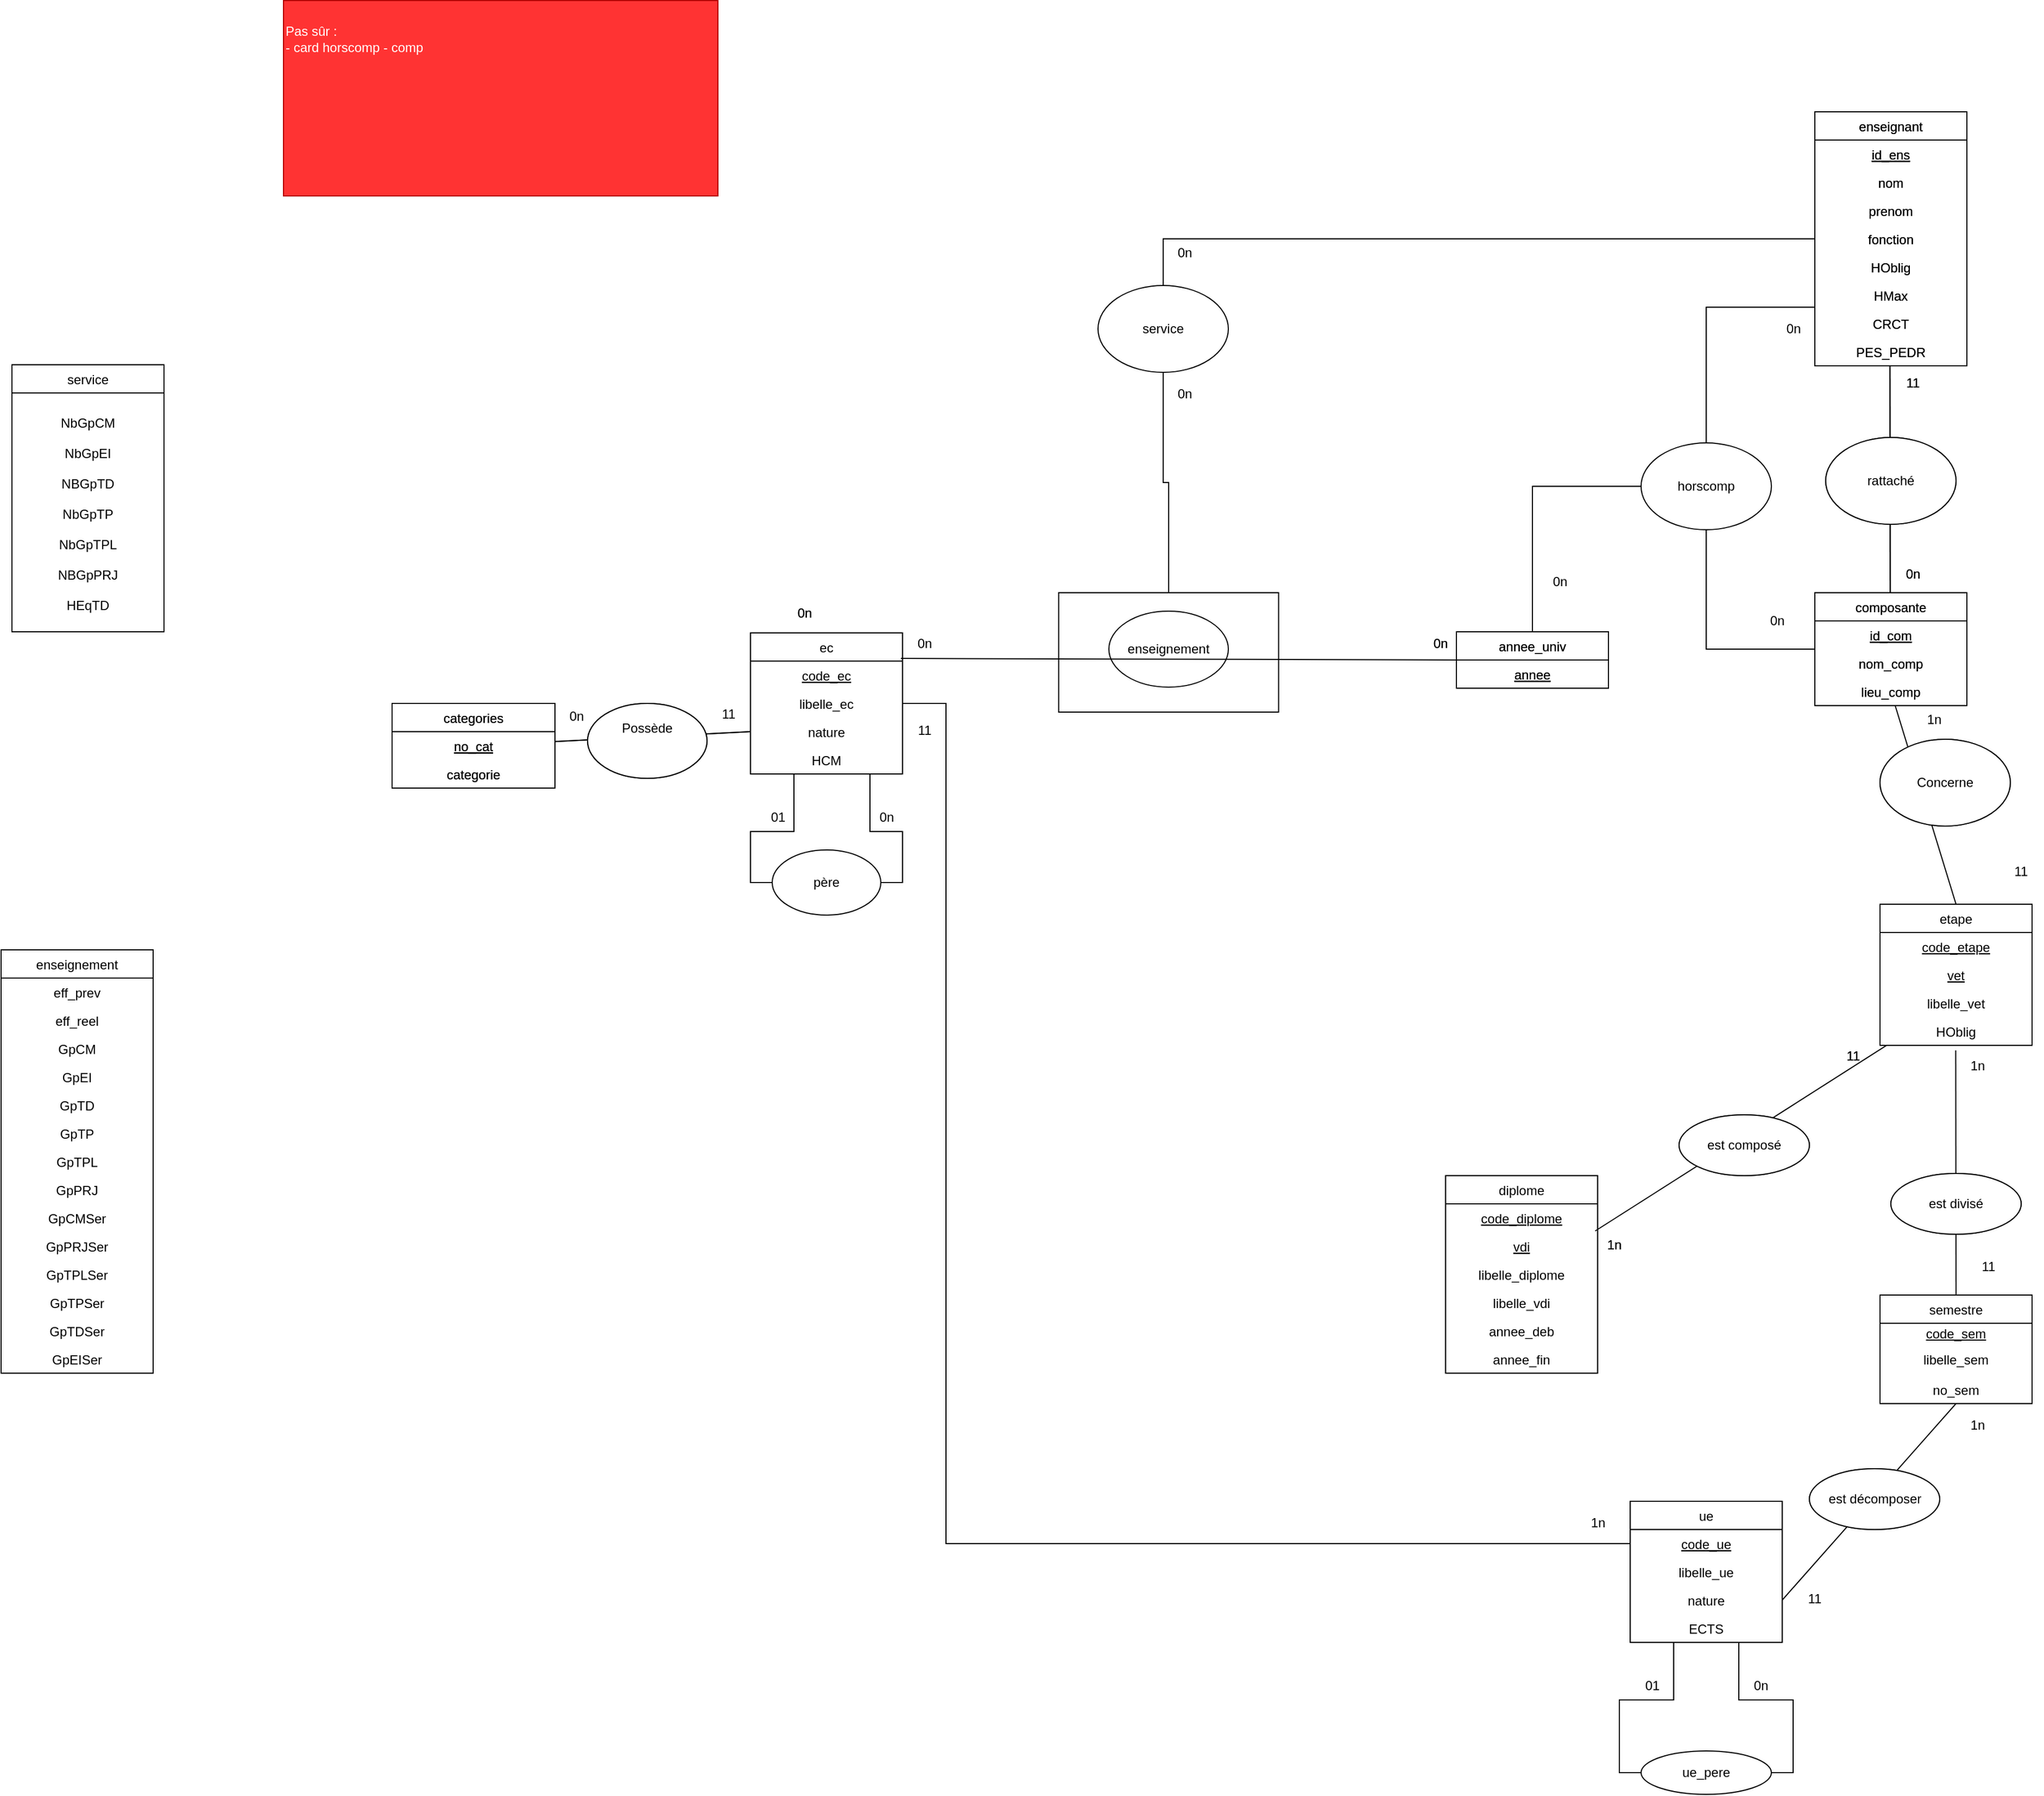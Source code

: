 <mxfile version="13.10.3" type="github">
  <diagram id="S9MI6s02T1DH01e9y4VJ" name="Page-1">
    <mxGraphModel dx="2306" dy="589" grid="1" gridSize="10" guides="1" tooltips="1" connect="1" arrows="1" fold="1" page="1" pageScale="1" pageWidth="827" pageHeight="1169" math="0" shadow="0">
      <root>
        <mxCell id="0" />
        <mxCell id="1" parent="0" />
        <mxCell id="sm2VLhsxw18HSgWIhHCW-1" value="categories" style="swimlane;fontStyle=0;childLayout=stackLayout;horizontal=1;startSize=26;fillColor=none;horizontalStack=0;resizeParent=1;resizeParentMax=0;resizeLast=0;collapsible=1;marginBottom=0;" parent="1" vertex="1">
          <mxGeometry x="-370" y="825" width="150" height="78" as="geometry">
            <mxRectangle x="420" y="80" width="90" height="26" as="alternateBounds" />
          </mxGeometry>
        </mxCell>
        <mxCell id="sm2VLhsxw18HSgWIhHCW-2" value="no_cat" style="text;strokeColor=none;fillColor=none;align=center;verticalAlign=top;spacingLeft=4;spacingRight=4;overflow=hidden;rotatable=0;points=[[0,0.5],[1,0.5]];portConstraint=eastwest;fontStyle=4" parent="sm2VLhsxw18HSgWIhHCW-1" vertex="1">
          <mxGeometry y="26" width="150" height="26" as="geometry" />
        </mxCell>
        <mxCell id="sm2VLhsxw18HSgWIhHCW-3" value="categorie" style="text;strokeColor=none;fillColor=none;align=center;verticalAlign=top;spacingLeft=4;spacingRight=4;overflow=hidden;rotatable=0;points=[[0,0.5],[1,0.5]];portConstraint=eastwest;" parent="sm2VLhsxw18HSgWIhHCW-1" vertex="1">
          <mxGeometry y="52" width="150" height="26" as="geometry" />
        </mxCell>
        <mxCell id="sm2VLhsxw18HSgWIhHCW-5" value="annee_univ" style="swimlane;fontStyle=0;childLayout=stackLayout;horizontal=1;startSize=26;fillColor=none;horizontalStack=0;resizeParent=1;resizeParentMax=0;resizeLast=0;collapsible=1;marginBottom=0;align=center;" parent="1" vertex="1">
          <mxGeometry x="610" y="759" width="140" height="52" as="geometry" />
        </mxCell>
        <mxCell id="sm2VLhsxw18HSgWIhHCW-6" value="annee" style="text;strokeColor=none;fillColor=none;align=center;verticalAlign=top;spacingLeft=4;spacingRight=4;overflow=hidden;rotatable=0;points=[[0,0.5],[1,0.5]];portConstraint=eastwest;fontStyle=4;strokeWidth=1;horizontal=1;" parent="sm2VLhsxw18HSgWIhHCW-5" vertex="1">
          <mxGeometry y="26" width="140" height="26" as="geometry" />
        </mxCell>
        <mxCell id="sm2VLhsxw18HSgWIhHCW-7" value="ec" style="swimlane;fontStyle=0;childLayout=stackLayout;horizontal=1;startSize=26;fillColor=none;horizontalStack=0;resizeParent=1;resizeParentMax=0;resizeLast=0;collapsible=1;marginBottom=0;strokeWidth=1;fontColor=#000000;align=center;" parent="1" vertex="1">
          <mxGeometry x="-40" y="760" width="140" height="130" as="geometry" />
        </mxCell>
        <mxCell id="sm2VLhsxw18HSgWIhHCW-8" value="code_ec" style="text;strokeColor=none;fillColor=none;align=center;verticalAlign=top;spacingLeft=4;spacingRight=4;overflow=hidden;rotatable=0;points=[[0,0.5],[1,0.5]];portConstraint=eastwest;fontStyle=4" parent="sm2VLhsxw18HSgWIhHCW-7" vertex="1">
          <mxGeometry y="26" width="140" height="26" as="geometry" />
        </mxCell>
        <mxCell id="sm2VLhsxw18HSgWIhHCW-9" value="libelle_ec" style="text;strokeColor=none;fillColor=none;align=center;verticalAlign=top;spacingLeft=4;spacingRight=4;overflow=hidden;rotatable=0;points=[[0,0.5],[1,0.5]];portConstraint=eastwest;fontStyle=0" parent="sm2VLhsxw18HSgWIhHCW-7" vertex="1">
          <mxGeometry y="52" width="140" height="26" as="geometry" />
        </mxCell>
        <mxCell id="sm2VLhsxw18HSgWIhHCW-10" value="nature" style="text;strokeColor=none;fillColor=none;align=center;verticalAlign=top;spacingLeft=4;spacingRight=4;overflow=hidden;rotatable=0;points=[[0,0.5],[1,0.5]];portConstraint=eastwest;" parent="sm2VLhsxw18HSgWIhHCW-7" vertex="1">
          <mxGeometry y="78" width="140" height="26" as="geometry" />
        </mxCell>
        <mxCell id="sm2VLhsxw18HSgWIhHCW-11" value="HCM" style="text;strokeColor=none;fillColor=none;align=center;verticalAlign=top;spacingLeft=4;spacingRight=4;overflow=hidden;rotatable=0;points=[[0,0.5],[1,0.5]];portConstraint=eastwest;" parent="sm2VLhsxw18HSgWIhHCW-7" vertex="1">
          <mxGeometry y="104" width="140" height="26" as="geometry" />
        </mxCell>
        <mxCell id="sm2VLhsxw18HSgWIhHCW-15" value="diplome" style="swimlane;fontStyle=0;childLayout=stackLayout;horizontal=1;startSize=26;fillColor=none;horizontalStack=0;resizeParent=1;resizeParentMax=0;resizeLast=0;collapsible=1;marginBottom=0;strokeWidth=1;fontColor=#000000;align=center;" parent="1" vertex="1">
          <mxGeometry x="600" y="1260" width="140" height="182" as="geometry">
            <mxRectangle x="430" y="670" width="70" height="26" as="alternateBounds" />
          </mxGeometry>
        </mxCell>
        <mxCell id="sm2VLhsxw18HSgWIhHCW-16" value="code_diplome" style="text;strokeColor=none;fillColor=none;align=center;verticalAlign=top;spacingLeft=4;spacingRight=4;overflow=hidden;rotatable=0;points=[[0,0.5],[1,0.5]];portConstraint=eastwest;fontStyle=4" parent="sm2VLhsxw18HSgWIhHCW-15" vertex="1">
          <mxGeometry y="26" width="140" height="26" as="geometry" />
        </mxCell>
        <mxCell id="sm2VLhsxw18HSgWIhHCW-17" value="vdi" style="text;strokeColor=none;fillColor=none;align=center;verticalAlign=top;spacingLeft=4;spacingRight=4;overflow=hidden;rotatable=0;points=[[0,0.5],[1,0.5]];portConstraint=eastwest;fontStyle=4" parent="sm2VLhsxw18HSgWIhHCW-15" vertex="1">
          <mxGeometry y="52" width="140" height="26" as="geometry" />
        </mxCell>
        <mxCell id="sm2VLhsxw18HSgWIhHCW-18" value="libelle_diplome" style="text;strokeColor=none;fillColor=none;align=center;verticalAlign=top;spacingLeft=4;spacingRight=4;overflow=hidden;rotatable=0;points=[[0,0.5],[1,0.5]];portConstraint=eastwest;" parent="sm2VLhsxw18HSgWIhHCW-15" vertex="1">
          <mxGeometry y="78" width="140" height="26" as="geometry" />
        </mxCell>
        <mxCell id="sm2VLhsxw18HSgWIhHCW-19" value="libelle_vdi" style="text;strokeColor=none;fillColor=none;align=center;verticalAlign=top;spacingLeft=4;spacingRight=4;overflow=hidden;rotatable=0;points=[[0,0.5],[1,0.5]];portConstraint=eastwest;" parent="sm2VLhsxw18HSgWIhHCW-15" vertex="1">
          <mxGeometry y="104" width="140" height="26" as="geometry" />
        </mxCell>
        <mxCell id="sm2VLhsxw18HSgWIhHCW-20" value="annee_deb" style="text;strokeColor=none;fillColor=none;align=center;verticalAlign=top;spacingLeft=4;spacingRight=4;overflow=hidden;rotatable=0;points=[[0,0.5],[1,0.5]];portConstraint=eastwest;" parent="sm2VLhsxw18HSgWIhHCW-15" vertex="1">
          <mxGeometry y="130" width="140" height="26" as="geometry" />
        </mxCell>
        <mxCell id="sm2VLhsxw18HSgWIhHCW-21" value="annee_fin" style="text;strokeColor=none;fillColor=none;align=center;verticalAlign=top;spacingLeft=4;spacingRight=4;overflow=hidden;rotatable=0;points=[[0,0.5],[1,0.5]];portConstraint=eastwest;" parent="sm2VLhsxw18HSgWIhHCW-15" vertex="1">
          <mxGeometry y="156" width="140" height="26" as="geometry" />
        </mxCell>
        <mxCell id="sm2VLhsxw18HSgWIhHCW-22" value="enseignant" style="swimlane;fontStyle=0;childLayout=stackLayout;horizontal=1;startSize=26;fillColor=none;horizontalStack=0;resizeParent=1;resizeParentMax=0;resizeLast=0;collapsible=1;marginBottom=0;strokeWidth=1;fontColor=#000000;align=center;" parent="1" vertex="1">
          <mxGeometry x="940" y="280" width="140" height="234" as="geometry" />
        </mxCell>
        <mxCell id="sm2VLhsxw18HSgWIhHCW-23" value="id_ens" style="text;strokeColor=none;fillColor=none;align=center;verticalAlign=top;spacingLeft=4;spacingRight=4;overflow=hidden;rotatable=0;points=[[0,0.5],[1,0.5]];portConstraint=eastwest;fontStyle=4" parent="sm2VLhsxw18HSgWIhHCW-22" vertex="1">
          <mxGeometry y="26" width="140" height="26" as="geometry" />
        </mxCell>
        <mxCell id="sm2VLhsxw18HSgWIhHCW-24" value="nom" style="text;strokeColor=none;fillColor=none;align=center;verticalAlign=top;spacingLeft=4;spacingRight=4;overflow=hidden;rotatable=0;points=[[0,0.5],[1,0.5]];portConstraint=eastwest;fontStyle=0" parent="sm2VLhsxw18HSgWIhHCW-22" vertex="1">
          <mxGeometry y="52" width="140" height="26" as="geometry" />
        </mxCell>
        <mxCell id="sm2VLhsxw18HSgWIhHCW-25" value="prenom" style="text;strokeColor=none;fillColor=none;align=center;verticalAlign=top;spacingLeft=4;spacingRight=4;overflow=hidden;rotatable=0;points=[[0,0.5],[1,0.5]];portConstraint=eastwest;" parent="sm2VLhsxw18HSgWIhHCW-22" vertex="1">
          <mxGeometry y="78" width="140" height="26" as="geometry" />
        </mxCell>
        <mxCell id="sm2VLhsxw18HSgWIhHCW-26" value="fonction" style="text;strokeColor=none;fillColor=none;align=center;verticalAlign=top;spacingLeft=4;spacingRight=4;overflow=hidden;rotatable=0;points=[[0,0.5],[1,0.5]];portConstraint=eastwest;" parent="sm2VLhsxw18HSgWIhHCW-22" vertex="1">
          <mxGeometry y="104" width="140" height="26" as="geometry" />
        </mxCell>
        <mxCell id="sm2VLhsxw18HSgWIhHCW-27" value="HOblig" style="text;strokeColor=none;fillColor=none;align=center;verticalAlign=top;spacingLeft=4;spacingRight=4;overflow=hidden;rotatable=0;points=[[0,0.5],[1,0.5]];portConstraint=eastwest;" parent="sm2VLhsxw18HSgWIhHCW-22" vertex="1">
          <mxGeometry y="130" width="140" height="26" as="geometry" />
        </mxCell>
        <mxCell id="sm2VLhsxw18HSgWIhHCW-28" value="HMax" style="text;strokeColor=none;fillColor=none;align=center;verticalAlign=top;spacingLeft=4;spacingRight=4;overflow=hidden;rotatable=0;points=[[0,0.5],[1,0.5]];portConstraint=eastwest;" parent="sm2VLhsxw18HSgWIhHCW-22" vertex="1">
          <mxGeometry y="156" width="140" height="26" as="geometry" />
        </mxCell>
        <mxCell id="sm2VLhsxw18HSgWIhHCW-29" value="CRCT" style="text;strokeColor=none;fillColor=none;align=center;verticalAlign=top;spacingLeft=4;spacingRight=4;overflow=hidden;rotatable=0;points=[[0,0.5],[1,0.5]];portConstraint=eastwest;" parent="sm2VLhsxw18HSgWIhHCW-22" vertex="1">
          <mxGeometry y="182" width="140" height="26" as="geometry" />
        </mxCell>
        <mxCell id="sm2VLhsxw18HSgWIhHCW-30" value="PES_PEDR" style="text;strokeColor=none;fillColor=none;align=center;verticalAlign=top;spacingLeft=4;spacingRight=4;overflow=hidden;rotatable=0;points=[[0,0.5],[1,0.5]];portConstraint=eastwest;" parent="sm2VLhsxw18HSgWIhHCW-22" vertex="1">
          <mxGeometry y="208" width="140" height="26" as="geometry" />
        </mxCell>
        <mxCell id="sm2VLhsxw18HSgWIhHCW-54" value="semestre" style="swimlane;fontStyle=0;childLayout=stackLayout;horizontal=1;startSize=26;fillColor=none;horizontalStack=0;resizeParent=1;resizeParentMax=0;resizeLast=0;collapsible=1;marginBottom=0;" parent="1" vertex="1">
          <mxGeometry x="1000" y="1370" width="140" height="100" as="geometry" />
        </mxCell>
        <mxCell id="sm2VLhsxw18HSgWIhHCW-55" value="&lt;u&gt;code_sem&lt;/u&gt;" style="text;html=1;strokeColor=none;fillColor=none;align=center;verticalAlign=middle;whiteSpace=wrap;rounded=0;" parent="sm2VLhsxw18HSgWIhHCW-54" vertex="1">
          <mxGeometry y="26" width="140" height="20" as="geometry" />
        </mxCell>
        <mxCell id="sm2VLhsxw18HSgWIhHCW-56" value="libelle_sem&#xa;&#xa;no_sem&#xa;" style="text;strokeColor=none;fillColor=none;align=center;verticalAlign=top;spacingLeft=4;spacingRight=4;overflow=hidden;rotatable=0;points=[[0,0.5],[1,0.5]];portConstraint=eastwest;fontStyle=0" parent="sm2VLhsxw18HSgWIhHCW-54" vertex="1">
          <mxGeometry y="46" width="140" height="54" as="geometry" />
        </mxCell>
        <mxCell id="sm2VLhsxw18HSgWIhHCW-71" value="ue" style="swimlane;fontStyle=0;childLayout=stackLayout;horizontal=1;startSize=26;fillColor=none;horizontalStack=0;resizeParent=1;resizeParentMax=0;resizeLast=0;collapsible=1;marginBottom=0;align=center;" parent="1" vertex="1">
          <mxGeometry x="770" y="1560" width="140" height="130" as="geometry" />
        </mxCell>
        <mxCell id="sm2VLhsxw18HSgWIhHCW-72" value="code_ue" style="text;strokeColor=none;fillColor=none;align=center;verticalAlign=top;spacingLeft=4;spacingRight=4;overflow=hidden;rotatable=0;points=[[0,0.5],[1,0.5]];portConstraint=eastwest;fontStyle=4" parent="sm2VLhsxw18HSgWIhHCW-71" vertex="1">
          <mxGeometry y="26" width="140" height="26" as="geometry" />
        </mxCell>
        <mxCell id="sm2VLhsxw18HSgWIhHCW-73" value="libelle_ue" style="text;strokeColor=none;fillColor=none;align=center;verticalAlign=top;spacingLeft=4;spacingRight=4;overflow=hidden;rotatable=0;points=[[0,0.5],[1,0.5]];portConstraint=eastwest;" parent="sm2VLhsxw18HSgWIhHCW-71" vertex="1">
          <mxGeometry y="52" width="140" height="26" as="geometry" />
        </mxCell>
        <mxCell id="sm2VLhsxw18HSgWIhHCW-74" value="nature" style="text;strokeColor=none;fillColor=none;align=center;verticalAlign=top;spacingLeft=4;spacingRight=4;overflow=hidden;rotatable=0;points=[[0,0.5],[1,0.5]];portConstraint=eastwest;" parent="sm2VLhsxw18HSgWIhHCW-71" vertex="1">
          <mxGeometry y="78" width="140" height="26" as="geometry" />
        </mxCell>
        <mxCell id="sm2VLhsxw18HSgWIhHCW-75" value="ECTS" style="text;strokeColor=none;fillColor=none;align=center;verticalAlign=top;spacingLeft=4;spacingRight=4;overflow=hidden;rotatable=0;points=[[0,0.5],[1,0.5]];portConstraint=eastwest;" parent="sm2VLhsxw18HSgWIhHCW-71" vertex="1">
          <mxGeometry y="104" width="140" height="26" as="geometry" />
        </mxCell>
        <mxCell id="sm2VLhsxw18HSgWIhHCW-77" value="0n" style="text;html=1;align=center;verticalAlign=middle;resizable=0;points=[];autosize=1;" parent="1" vertex="1">
          <mxGeometry x="580" y="760" width="30" height="20" as="geometry" />
        </mxCell>
        <mxCell id="sm2VLhsxw18HSgWIhHCW-91" value="0n" style="text;html=1;strokeColor=none;fillColor=none;align=center;verticalAlign=middle;whiteSpace=wrap;rounded=0;" parent="1" vertex="1">
          <mxGeometry x="-10" y="732" width="40" height="20" as="geometry" />
        </mxCell>
        <mxCell id="sm2VLhsxw18HSgWIhHCW-94" value="0n" style="text;html=1;strokeColor=none;fillColor=none;align=center;verticalAlign=middle;whiteSpace=wrap;rounded=0;" parent="1" vertex="1">
          <mxGeometry x="340" y="400" width="40" height="20" as="geometry" />
        </mxCell>
        <mxCell id="sm2VLhsxw18HSgWIhHCW-96" value="composante" style="swimlane;fontStyle=0;childLayout=stackLayout;horizontal=1;startSize=26;fillColor=none;horizontalStack=0;resizeParent=1;resizeParentMax=0;resizeLast=0;collapsible=1;marginBottom=0;strokeWidth=1;fontColor=#000000;align=center;" parent="1" vertex="1">
          <mxGeometry x="940" y="723" width="140" height="104" as="geometry" />
        </mxCell>
        <mxCell id="sm2VLhsxw18HSgWIhHCW-97" value="id_com" style="text;strokeColor=none;fillColor=none;align=center;verticalAlign=top;spacingLeft=4;spacingRight=4;overflow=hidden;rotatable=0;points=[[0,0.5],[1,0.5]];portConstraint=eastwest;fontStyle=4" parent="sm2VLhsxw18HSgWIhHCW-96" vertex="1">
          <mxGeometry y="26" width="140" height="26" as="geometry" />
        </mxCell>
        <mxCell id="sm2VLhsxw18HSgWIhHCW-98" value="nom_comp" style="text;strokeColor=none;fillColor=none;align=center;verticalAlign=top;spacingLeft=4;spacingRight=4;overflow=hidden;rotatable=0;points=[[0,0.5],[1,0.5]];portConstraint=eastwest;" parent="sm2VLhsxw18HSgWIhHCW-96" vertex="1">
          <mxGeometry y="52" width="140" height="26" as="geometry" />
        </mxCell>
        <mxCell id="sm2VLhsxw18HSgWIhHCW-99" value="lieu_comp" style="text;strokeColor=none;fillColor=none;align=center;verticalAlign=top;spacingLeft=4;spacingRight=4;overflow=hidden;rotatable=0;points=[[0,0.5],[1,0.5]];portConstraint=eastwest;" parent="sm2VLhsxw18HSgWIhHCW-96" vertex="1">
          <mxGeometry y="78" width="140" height="26" as="geometry" />
        </mxCell>
        <mxCell id="sm2VLhsxw18HSgWIhHCW-101" value="" style="endArrow=none;html=1;exitX=0.494;exitY=1.015;exitDx=0;exitDy=0;exitPerimeter=0;" parent="1" source="sm2VLhsxw18HSgWIhHCW-30" edge="1">
          <mxGeometry width="50" height="50" relative="1" as="geometry">
            <mxPoint x="1009" y="520" as="sourcePoint" />
            <mxPoint x="1009.41" y="723" as="targetPoint" />
          </mxGeometry>
        </mxCell>
        <mxCell id="sm2VLhsxw18HSgWIhHCW-102" value="embauche" style="ellipse;whiteSpace=wrap;html=1;" parent="1" vertex="1">
          <mxGeometry x="950" y="580" width="120" height="80" as="geometry" />
        </mxCell>
        <mxCell id="sm2VLhsxw18HSgWIhHCW-103" value="0n" style="text;html=1;align=center;verticalAlign=middle;resizable=0;points=[];autosize=1;" parent="1" vertex="1">
          <mxGeometry x="1015" y="696" width="30" height="20" as="geometry" />
        </mxCell>
        <mxCell id="sm2VLhsxw18HSgWIhHCW-104" value="11" style="text;html=1;align=center;verticalAlign=middle;resizable=0;points=[];autosize=1;" parent="1" vertex="1">
          <mxGeometry x="1015" y="520" width="30" height="20" as="geometry" />
        </mxCell>
        <mxCell id="sm2VLhsxw18HSgWIhHCW-110" value="" style="endArrow=none;html=1;entryX=0;entryY=0.5;entryDx=0;entryDy=0;" parent="1" source="sm2VLhsxw18HSgWIhHCW-2" target="sm2VLhsxw18HSgWIhHCW-10" edge="1">
          <mxGeometry width="50" height="50" relative="1" as="geometry">
            <mxPoint x="320" y="810" as="sourcePoint" />
            <mxPoint x="370" y="760" as="targetPoint" />
          </mxGeometry>
        </mxCell>
        <mxCell id="sm2VLhsxw18HSgWIhHCW-111" value="" style="ellipse;whiteSpace=wrap;html=1;" parent="1" vertex="1">
          <mxGeometry x="-190" y="825" width="110" height="69" as="geometry" />
        </mxCell>
        <mxCell id="sm2VLhsxw18HSgWIhHCW-112" value="Possède" style="text;html=1;strokeColor=none;fillColor=none;align=center;verticalAlign=middle;whiteSpace=wrap;rounded=0;" parent="1" vertex="1">
          <mxGeometry x="-155" y="838" width="40" height="20" as="geometry" />
        </mxCell>
        <mxCell id="sm2VLhsxw18HSgWIhHCW-120" value="0n" style="text;html=1;align=center;verticalAlign=middle;resizable=0;points=[];autosize=1;" parent="1" vertex="1">
          <mxGeometry x="890" y="739" width="30" height="20" as="geometry" />
        </mxCell>
        <mxCell id="sm2VLhsxw18HSgWIhHCW-122" value="" style="ellipse;whiteSpace=wrap;html=1;" parent="1" vertex="1">
          <mxGeometry x="1000" y="858" width="120" height="80" as="geometry" />
        </mxCell>
        <mxCell id="sm2VLhsxw18HSgWIhHCW-123" value="Text" style="text;html=1;strokeColor=none;fillColor=none;align=center;verticalAlign=middle;whiteSpace=wrap;rounded=0;" parent="1" vertex="1">
          <mxGeometry x="1040" y="888" width="40" height="20" as="geometry" />
        </mxCell>
        <mxCell id="sm2VLhsxw18HSgWIhHCW-126" value="est composé" style="ellipse;whiteSpace=wrap;html=1;" parent="1" vertex="1">
          <mxGeometry x="815" y="1204" width="120" height="56" as="geometry" />
        </mxCell>
        <mxCell id="sm2VLhsxw18HSgWIhHCW-127" value="" style="endArrow=none;html=1;exitX=1;exitY=0.5;exitDx=0;exitDy=0;entryX=0.5;entryY=1;entryDx=0;entryDy=0;" parent="1" source="sm2VLhsxw18HSgWIhHCW-74" target="sm2VLhsxw18HSgWIhHCW-54" edge="1">
          <mxGeometry width="50" height="50" relative="1" as="geometry">
            <mxPoint x="870.0" y="1654.452" as="sourcePoint" />
            <mxPoint x="1127.06" y="1531.004" as="targetPoint" />
          </mxGeometry>
        </mxCell>
        <mxCell id="sm2VLhsxw18HSgWIhHCW-128" value="" style="ellipse;whiteSpace=wrap;html=1;" parent="1" vertex="1">
          <mxGeometry x="935" y="1530" width="120" height="56" as="geometry" />
        </mxCell>
        <mxCell id="sm2VLhsxw18HSgWIhHCW-129" value="" style="endArrow=none;html=1;exitX=0.5;exitY=0;exitDx=0;exitDy=0;entryX=0.498;entryY=1.179;entryDx=0;entryDy=0;entryPerimeter=0;" parent="1" source="sm2VLhsxw18HSgWIhHCW-54" target="e3m_MHc_dkyIpt8xtR-b-47" edge="1">
          <mxGeometry width="50" height="50" relative="1" as="geometry">
            <mxPoint x="921.47" y="1358" as="sourcePoint" />
            <mxPoint x="1070" y="1159.328" as="targetPoint" />
          </mxGeometry>
        </mxCell>
        <mxCell id="sm2VLhsxw18HSgWIhHCW-130" value="" style="ellipse;whiteSpace=wrap;html=1;" parent="1" vertex="1">
          <mxGeometry x="1010" y="1258" width="120" height="56" as="geometry" />
        </mxCell>
        <mxCell id="sm2VLhsxw18HSgWIhHCW-131" value="1n" style="text;html=1;align=center;verticalAlign=middle;resizable=0;points=[];autosize=1;" parent="1" vertex="1">
          <mxGeometry x="740" y="1314" width="30" height="20" as="geometry" />
        </mxCell>
        <mxCell id="sm2VLhsxw18HSgWIhHCW-132" value="11" style="text;html=1;align=center;verticalAlign=middle;resizable=0;points=[];autosize=1;" parent="1" vertex="1">
          <mxGeometry x="960" y="1140" width="30" height="20" as="geometry" />
        </mxCell>
        <mxCell id="sm2VLhsxw18HSgWIhHCW-133" value="categories" style="swimlane;fontStyle=0;childLayout=stackLayout;horizontal=1;startSize=26;fillColor=none;horizontalStack=0;resizeParent=1;resizeParentMax=0;resizeLast=0;collapsible=1;marginBottom=0;" parent="1" vertex="1">
          <mxGeometry x="-370" y="825" width="150" height="78" as="geometry">
            <mxRectangle x="420" y="80" width="90" height="26" as="alternateBounds" />
          </mxGeometry>
        </mxCell>
        <mxCell id="sm2VLhsxw18HSgWIhHCW-134" value="no_cat" style="text;strokeColor=none;fillColor=none;align=center;verticalAlign=top;spacingLeft=4;spacingRight=4;overflow=hidden;rotatable=0;points=[[0,0.5],[1,0.5]];portConstraint=eastwest;fontStyle=4" parent="sm2VLhsxw18HSgWIhHCW-133" vertex="1">
          <mxGeometry y="26" width="150" height="26" as="geometry" />
        </mxCell>
        <mxCell id="sm2VLhsxw18HSgWIhHCW-135" value="categorie" style="text;strokeColor=none;fillColor=none;align=center;verticalAlign=top;spacingLeft=4;spacingRight=4;overflow=hidden;rotatable=0;points=[[0,0.5],[1,0.5]];portConstraint=eastwest;" parent="sm2VLhsxw18HSgWIhHCW-133" vertex="1">
          <mxGeometry y="52" width="150" height="26" as="geometry" />
        </mxCell>
        <mxCell id="sm2VLhsxw18HSgWIhHCW-137" value="annee_univ" style="swimlane;fontStyle=0;childLayout=stackLayout;horizontal=1;startSize=26;fillColor=none;horizontalStack=0;resizeParent=1;resizeParentMax=0;resizeLast=0;collapsible=1;marginBottom=0;align=center;" parent="1" vertex="1">
          <mxGeometry x="610" y="759" width="140" height="52" as="geometry" />
        </mxCell>
        <mxCell id="sm2VLhsxw18HSgWIhHCW-138" value="annee" style="text;strokeColor=none;fillColor=none;align=center;verticalAlign=top;spacingLeft=4;spacingRight=4;overflow=hidden;rotatable=0;points=[[0,0.5],[1,0.5]];portConstraint=eastwest;fontStyle=4;strokeWidth=1;horizontal=1;" parent="sm2VLhsxw18HSgWIhHCW-137" vertex="1">
          <mxGeometry y="26" width="140" height="26" as="geometry" />
        </mxCell>
        <mxCell id="sm2VLhsxw18HSgWIhHCW-154" value="enseignant" style="swimlane;fontStyle=0;childLayout=stackLayout;horizontal=1;startSize=26;fillColor=none;horizontalStack=0;resizeParent=1;resizeParentMax=0;resizeLast=0;collapsible=1;marginBottom=0;strokeWidth=1;fontColor=#000000;align=center;" parent="1" vertex="1">
          <mxGeometry x="940" y="280" width="140" height="234" as="geometry" />
        </mxCell>
        <mxCell id="sm2VLhsxw18HSgWIhHCW-155" value="id_ens" style="text;strokeColor=none;fillColor=none;align=center;verticalAlign=top;spacingLeft=4;spacingRight=4;overflow=hidden;rotatable=0;points=[[0,0.5],[1,0.5]];portConstraint=eastwest;fontStyle=4" parent="sm2VLhsxw18HSgWIhHCW-154" vertex="1">
          <mxGeometry y="26" width="140" height="26" as="geometry" />
        </mxCell>
        <mxCell id="sm2VLhsxw18HSgWIhHCW-156" value="nom" style="text;strokeColor=none;fillColor=none;align=center;verticalAlign=top;spacingLeft=4;spacingRight=4;overflow=hidden;rotatable=0;points=[[0,0.5],[1,0.5]];portConstraint=eastwest;fontStyle=0" parent="sm2VLhsxw18HSgWIhHCW-154" vertex="1">
          <mxGeometry y="52" width="140" height="26" as="geometry" />
        </mxCell>
        <mxCell id="sm2VLhsxw18HSgWIhHCW-157" value="prenom" style="text;strokeColor=none;fillColor=none;align=center;verticalAlign=top;spacingLeft=4;spacingRight=4;overflow=hidden;rotatable=0;points=[[0,0.5],[1,0.5]];portConstraint=eastwest;" parent="sm2VLhsxw18HSgWIhHCW-154" vertex="1">
          <mxGeometry y="78" width="140" height="26" as="geometry" />
        </mxCell>
        <mxCell id="sm2VLhsxw18HSgWIhHCW-158" value="fonction" style="text;strokeColor=none;fillColor=none;align=center;verticalAlign=top;spacingLeft=4;spacingRight=4;overflow=hidden;rotatable=0;points=[[0,0.5],[1,0.5]];portConstraint=eastwest;" parent="sm2VLhsxw18HSgWIhHCW-154" vertex="1">
          <mxGeometry y="104" width="140" height="26" as="geometry" />
        </mxCell>
        <mxCell id="sm2VLhsxw18HSgWIhHCW-159" value="HOblig" style="text;strokeColor=none;fillColor=none;align=center;verticalAlign=top;spacingLeft=4;spacingRight=4;overflow=hidden;rotatable=0;points=[[0,0.5],[1,0.5]];portConstraint=eastwest;" parent="sm2VLhsxw18HSgWIhHCW-154" vertex="1">
          <mxGeometry y="130" width="140" height="26" as="geometry" />
        </mxCell>
        <mxCell id="sm2VLhsxw18HSgWIhHCW-160" value="HMax" style="text;strokeColor=none;fillColor=none;align=center;verticalAlign=top;spacingLeft=4;spacingRight=4;overflow=hidden;rotatable=0;points=[[0,0.5],[1,0.5]];portConstraint=eastwest;" parent="sm2VLhsxw18HSgWIhHCW-154" vertex="1">
          <mxGeometry y="156" width="140" height="26" as="geometry" />
        </mxCell>
        <mxCell id="sm2VLhsxw18HSgWIhHCW-161" value="CRCT" style="text;strokeColor=none;fillColor=none;align=center;verticalAlign=top;spacingLeft=4;spacingRight=4;overflow=hidden;rotatable=0;points=[[0,0.5],[1,0.5]];portConstraint=eastwest;" parent="sm2VLhsxw18HSgWIhHCW-154" vertex="1">
          <mxGeometry y="182" width="140" height="26" as="geometry" />
        </mxCell>
        <mxCell id="sm2VLhsxw18HSgWIhHCW-162" value="PES_PEDR" style="text;strokeColor=none;fillColor=none;align=center;verticalAlign=top;spacingLeft=4;spacingRight=4;overflow=hidden;rotatable=0;points=[[0,0.5],[1,0.5]];portConstraint=eastwest;" parent="sm2VLhsxw18HSgWIhHCW-154" vertex="1">
          <mxGeometry y="208" width="140" height="26" as="geometry" />
        </mxCell>
        <mxCell id="sm2VLhsxw18HSgWIhHCW-198" value="enseignement" style="ellipse;whiteSpace=wrap;html=1;" parent="1" vertex="1">
          <mxGeometry x="290" y="740" width="110" height="70" as="geometry" />
        </mxCell>
        <mxCell id="sm2VLhsxw18HSgWIhHCW-209" value="0n" style="text;html=1;align=center;verticalAlign=middle;resizable=0;points=[];autosize=1;" parent="1" vertex="1">
          <mxGeometry x="580" y="760" width="30" height="20" as="geometry" />
        </mxCell>
        <mxCell id="e3m_MHc_dkyIpt8xtR-b-32" style="edgeStyle=orthogonalEdgeStyle;rounded=0;orthogonalLoop=1;jettySize=auto;html=1;exitX=0.5;exitY=1;exitDx=0;exitDy=0;startArrow=none;startFill=0;endArrow=none;endFill=0;" edge="1" parent="1" source="sm2VLhsxw18HSgWIhHCW-219" target="e3m_MHc_dkyIpt8xtR-b-33">
          <mxGeometry relative="1" as="geometry" />
        </mxCell>
        <mxCell id="e3m_MHc_dkyIpt8xtR-b-34" style="edgeStyle=orthogonalEdgeStyle;rounded=0;orthogonalLoop=1;jettySize=auto;html=1;exitX=0.5;exitY=0;exitDx=0;exitDy=0;startArrow=none;startFill=0;endArrow=none;endFill=0;" edge="1" parent="1" source="sm2VLhsxw18HSgWIhHCW-219" target="sm2VLhsxw18HSgWIhHCW-154">
          <mxGeometry relative="1" as="geometry" />
        </mxCell>
        <mxCell id="sm2VLhsxw18HSgWIhHCW-219" value="service" style="ellipse;whiteSpace=wrap;html=1;" parent="1" vertex="1">
          <mxGeometry x="280" y="440" width="120" height="80" as="geometry" />
        </mxCell>
        <mxCell id="sm2VLhsxw18HSgWIhHCW-223" value="0n" style="text;html=1;strokeColor=none;fillColor=none;align=center;verticalAlign=middle;whiteSpace=wrap;rounded=0;" parent="1" vertex="1">
          <mxGeometry x="-10" y="732" width="40" height="20" as="geometry" />
        </mxCell>
        <mxCell id="sm2VLhsxw18HSgWIhHCW-228" value="composante" style="swimlane;fontStyle=0;childLayout=stackLayout;horizontal=1;startSize=26;fillColor=none;horizontalStack=0;resizeParent=1;resizeParentMax=0;resizeLast=0;collapsible=1;marginBottom=0;strokeWidth=1;fontColor=#000000;align=center;" parent="1" vertex="1">
          <mxGeometry x="940" y="723" width="140" height="104" as="geometry" />
        </mxCell>
        <mxCell id="sm2VLhsxw18HSgWIhHCW-229" value="id_com" style="text;strokeColor=none;fillColor=none;align=center;verticalAlign=top;spacingLeft=4;spacingRight=4;overflow=hidden;rotatable=0;points=[[0,0.5],[1,0.5]];portConstraint=eastwest;fontStyle=4" parent="sm2VLhsxw18HSgWIhHCW-228" vertex="1">
          <mxGeometry y="26" width="140" height="26" as="geometry" />
        </mxCell>
        <mxCell id="sm2VLhsxw18HSgWIhHCW-230" value="nom_comp" style="text;strokeColor=none;fillColor=none;align=center;verticalAlign=top;spacingLeft=4;spacingRight=4;overflow=hidden;rotatable=0;points=[[0,0.5],[1,0.5]];portConstraint=eastwest;" parent="sm2VLhsxw18HSgWIhHCW-228" vertex="1">
          <mxGeometry y="52" width="140" height="26" as="geometry" />
        </mxCell>
        <mxCell id="sm2VLhsxw18HSgWIhHCW-231" value="lieu_comp" style="text;strokeColor=none;fillColor=none;align=center;verticalAlign=top;spacingLeft=4;spacingRight=4;overflow=hidden;rotatable=0;points=[[0,0.5],[1,0.5]];portConstraint=eastwest;" parent="sm2VLhsxw18HSgWIhHCW-228" vertex="1">
          <mxGeometry y="78" width="140" height="26" as="geometry" />
        </mxCell>
        <mxCell id="sm2VLhsxw18HSgWIhHCW-233" value="" style="endArrow=none;html=1;exitX=0.494;exitY=1.015;exitDx=0;exitDy=0;exitPerimeter=0;" parent="1" source="sm2VLhsxw18HSgWIhHCW-162" edge="1">
          <mxGeometry width="50" height="50" relative="1" as="geometry">
            <mxPoint x="1009" y="520" as="sourcePoint" />
            <mxPoint x="1009.41" y="723" as="targetPoint" />
          </mxGeometry>
        </mxCell>
        <mxCell id="sm2VLhsxw18HSgWIhHCW-234" value="rattaché" style="ellipse;whiteSpace=wrap;html=1;" parent="1" vertex="1">
          <mxGeometry x="950" y="580" width="120" height="80" as="geometry" />
        </mxCell>
        <mxCell id="sm2VLhsxw18HSgWIhHCW-235" value="0n" style="text;html=1;align=center;verticalAlign=middle;resizable=0;points=[];autosize=1;" parent="1" vertex="1">
          <mxGeometry x="1015" y="696" width="30" height="20" as="geometry" />
        </mxCell>
        <mxCell id="sm2VLhsxw18HSgWIhHCW-236" value="11" style="text;html=1;align=center;verticalAlign=middle;resizable=0;points=[];autosize=1;" parent="1" vertex="1">
          <mxGeometry x="1015" y="520" width="30" height="20" as="geometry" />
        </mxCell>
        <mxCell id="e3m_MHc_dkyIpt8xtR-b-38" style="edgeStyle=orthogonalEdgeStyle;rounded=0;orthogonalLoop=1;jettySize=auto;html=1;exitX=0.5;exitY=0;exitDx=0;exitDy=0;startArrow=none;startFill=0;endArrow=none;endFill=0;" edge="1" parent="1" source="sm2VLhsxw18HSgWIhHCW-239" target="sm2VLhsxw18HSgWIhHCW-154">
          <mxGeometry relative="1" as="geometry">
            <Array as="points">
              <mxPoint x="840" y="460" />
            </Array>
          </mxGeometry>
        </mxCell>
        <mxCell id="e3m_MHc_dkyIpt8xtR-b-39" style="edgeStyle=orthogonalEdgeStyle;rounded=0;orthogonalLoop=1;jettySize=auto;html=1;exitX=0.5;exitY=1;exitDx=0;exitDy=0;startArrow=none;startFill=0;endArrow=none;endFill=0;" edge="1" parent="1" source="sm2VLhsxw18HSgWIhHCW-239" target="sm2VLhsxw18HSgWIhHCW-228">
          <mxGeometry relative="1" as="geometry">
            <Array as="points">
              <mxPoint x="840" y="775" />
            </Array>
          </mxGeometry>
        </mxCell>
        <mxCell id="e3m_MHc_dkyIpt8xtR-b-40" style="edgeStyle=orthogonalEdgeStyle;rounded=0;orthogonalLoop=1;jettySize=auto;html=1;exitX=0;exitY=0.5;exitDx=0;exitDy=0;startArrow=none;startFill=0;endArrow=none;endFill=0;" edge="1" parent="1" source="sm2VLhsxw18HSgWIhHCW-239" target="sm2VLhsxw18HSgWIhHCW-137">
          <mxGeometry relative="1" as="geometry" />
        </mxCell>
        <mxCell id="sm2VLhsxw18HSgWIhHCW-239" value="horscomp" style="ellipse;whiteSpace=wrap;html=1;" parent="1" vertex="1">
          <mxGeometry x="780" y="585" width="120" height="80" as="geometry" />
        </mxCell>
        <mxCell id="sm2VLhsxw18HSgWIhHCW-242" value="" style="endArrow=none;html=1;entryX=0;entryY=0.5;entryDx=0;entryDy=0;" parent="1" source="sm2VLhsxw18HSgWIhHCW-134" edge="1">
          <mxGeometry width="50" height="50" relative="1" as="geometry">
            <mxPoint x="320" y="810" as="sourcePoint" />
            <mxPoint x="-40" y="851" as="targetPoint" />
          </mxGeometry>
        </mxCell>
        <mxCell id="sm2VLhsxw18HSgWIhHCW-243" value="" style="ellipse;whiteSpace=wrap;html=1;" parent="1" vertex="1">
          <mxGeometry x="-190" y="825" width="110" height="69" as="geometry" />
        </mxCell>
        <mxCell id="sm2VLhsxw18HSgWIhHCW-244" value="Possède" style="text;html=1;strokeColor=none;fillColor=none;align=center;verticalAlign=middle;whiteSpace=wrap;rounded=0;" parent="1" vertex="1">
          <mxGeometry x="-155" y="838" width="40" height="20" as="geometry" />
        </mxCell>
        <mxCell id="sm2VLhsxw18HSgWIhHCW-245" value="11" style="text;html=1;strokeColor=none;fillColor=none;align=center;verticalAlign=middle;whiteSpace=wrap;rounded=0;" parent="1" vertex="1">
          <mxGeometry x="-80" y="825" width="40" height="20" as="geometry" />
        </mxCell>
        <mxCell id="sm2VLhsxw18HSgWIhHCW-246" value="0n" style="text;html=1;strokeColor=none;fillColor=none;align=center;verticalAlign=middle;whiteSpace=wrap;rounded=0;" parent="1" vertex="1">
          <mxGeometry x="-220" y="827" width="40" height="20" as="geometry" />
        </mxCell>
        <mxCell id="sm2VLhsxw18HSgWIhHCW-250" value="" style="endArrow=none;html=1;exitX=0.5;exitY=0;exitDx=0;exitDy=0;" parent="1" source="e3m_MHc_dkyIpt8xtR-b-43" target="sm2VLhsxw18HSgWIhHCW-231" edge="1">
          <mxGeometry width="50" height="50" relative="1" as="geometry">
            <mxPoint x="1105" y="1000" as="sourcePoint" />
            <mxPoint x="610" y="930" as="targetPoint" />
          </mxGeometry>
        </mxCell>
        <mxCell id="sm2VLhsxw18HSgWIhHCW-252" value="0n" style="text;html=1;align=center;verticalAlign=middle;resizable=0;points=[];autosize=1;" parent="1" vertex="1">
          <mxGeometry x="905" y="470" width="30" height="20" as="geometry" />
        </mxCell>
        <mxCell id="sm2VLhsxw18HSgWIhHCW-254" value="" style="ellipse;whiteSpace=wrap;html=1;" parent="1" vertex="1">
          <mxGeometry x="1000" y="858" width="120" height="80" as="geometry" />
        </mxCell>
        <mxCell id="sm2VLhsxw18HSgWIhHCW-255" value="Concerne" style="text;html=1;strokeColor=none;fillColor=none;align=center;verticalAlign=middle;whiteSpace=wrap;rounded=0;" parent="1" vertex="1">
          <mxGeometry x="1040" y="888" width="40" height="20" as="geometry" />
        </mxCell>
        <mxCell id="sm2VLhsxw18HSgWIhHCW-256" value="&#xa;&lt;div&gt;Pas sûr :&lt;br&gt;- card horscomp - comp&lt;/div&gt;&#xa;&#xa;" style="rounded=0;whiteSpace=wrap;html=1;strokeColor=#B20000;fontColor=#ffffff;fillColor=#FF3333;align=left;verticalAlign=top;" parent="1" vertex="1">
          <mxGeometry x="-470" y="177.5" width="400" height="180" as="geometry" />
        </mxCell>
        <mxCell id="sm2VLhsxw18HSgWIhHCW-257" value="" style="endArrow=none;html=1;exitX=0.984;exitY=-0.038;exitDx=0;exitDy=0;exitPerimeter=0;entryX=0.044;entryY=0.998;entryDx=0;entryDy=0;entryPerimeter=0;" parent="1" target="e3m_MHc_dkyIpt8xtR-b-47" edge="1">
          <mxGeometry width="50" height="50" relative="1" as="geometry">
            <mxPoint x="737.76" y="1311.012" as="sourcePoint" />
            <mxPoint x="1008.96" y="1156.988" as="targetPoint" />
          </mxGeometry>
        </mxCell>
        <mxCell id="sm2VLhsxw18HSgWIhHCW-258" value="est composé" style="ellipse;whiteSpace=wrap;html=1;" parent="1" vertex="1">
          <mxGeometry x="815" y="1204" width="120" height="56" as="geometry" />
        </mxCell>
        <mxCell id="sm2VLhsxw18HSgWIhHCW-260" value="" style="ellipse;whiteSpace=wrap;html=1;" parent="1" vertex="1">
          <mxGeometry x="935" y="1530" width="120" height="56" as="geometry" />
        </mxCell>
        <mxCell id="sm2VLhsxw18HSgWIhHCW-262" value="" style="ellipse;whiteSpace=wrap;html=1;" parent="1" vertex="1">
          <mxGeometry x="1010" y="1258" width="120" height="56" as="geometry" />
        </mxCell>
        <mxCell id="sm2VLhsxw18HSgWIhHCW-263" value="1n" style="text;html=1;align=center;verticalAlign=middle;resizable=0;points=[];autosize=1;" parent="1" vertex="1">
          <mxGeometry x="740" y="1314" width="30" height="20" as="geometry" />
        </mxCell>
        <mxCell id="sm2VLhsxw18HSgWIhHCW-264" value="11" style="text;html=1;align=center;verticalAlign=middle;resizable=0;points=[];autosize=1;" parent="1" vertex="1">
          <mxGeometry x="960" y="1140" width="30" height="20" as="geometry" />
        </mxCell>
        <mxCell id="sm2VLhsxw18HSgWIhHCW-265" value="est divisé" style="text;html=1;strokeColor=none;fillColor=none;align=center;verticalAlign=middle;whiteSpace=wrap;rounded=0;" parent="1" vertex="1">
          <mxGeometry x="1040" y="1276" width="60" height="20" as="geometry" />
        </mxCell>
        <mxCell id="sm2VLhsxw18HSgWIhHCW-266" value="est décomposer" style="text;html=1;strokeColor=none;fillColor=none;align=center;verticalAlign=middle;whiteSpace=wrap;rounded=0;" parent="1" vertex="1">
          <mxGeometry x="947.5" y="1548" width="95" height="20" as="geometry" />
        </mxCell>
        <mxCell id="sm2VLhsxw18HSgWIhHCW-267" value="1n" style="text;html=1;strokeColor=none;fillColor=none;align=center;verticalAlign=middle;whiteSpace=wrap;rounded=0;" parent="1" vertex="1">
          <mxGeometry x="1070" y="1149" width="40" height="20" as="geometry" />
        </mxCell>
        <mxCell id="sm2VLhsxw18HSgWIhHCW-268" value="11" style="text;html=1;strokeColor=none;fillColor=none;align=center;verticalAlign=middle;whiteSpace=wrap;rounded=0;" parent="1" vertex="1">
          <mxGeometry x="1080" y="1334" width="40" height="20" as="geometry" />
        </mxCell>
        <mxCell id="sm2VLhsxw18HSgWIhHCW-269" value="1n" style="text;html=1;strokeColor=none;fillColor=none;align=center;verticalAlign=middle;whiteSpace=wrap;rounded=0;" parent="1" vertex="1">
          <mxGeometry x="1070" y="1480" width="40" height="20" as="geometry" />
        </mxCell>
        <mxCell id="sm2VLhsxw18HSgWIhHCW-270" value="11" style="text;html=1;strokeColor=none;fillColor=none;align=center;verticalAlign=middle;whiteSpace=wrap;rounded=0;" parent="1" vertex="1">
          <mxGeometry x="920" y="1640" width="40" height="20" as="geometry" />
        </mxCell>
        <mxCell id="JqV3dSxtL43xUey0ZDG3-1" value="1n" style="text;html=1;strokeColor=none;fillColor=none;align=center;verticalAlign=middle;whiteSpace=wrap;rounded=0;" parent="1" vertex="1">
          <mxGeometry x="1030" y="830" width="40" height="20" as="geometry" />
        </mxCell>
        <mxCell id="JqV3dSxtL43xUey0ZDG3-2" value="11" style="text;html=1;strokeColor=none;fillColor=none;align=center;verticalAlign=middle;whiteSpace=wrap;rounded=0;" parent="1" vertex="1">
          <mxGeometry x="1110" y="970" width="40" height="20" as="geometry" />
        </mxCell>
        <mxCell id="e3m_MHc_dkyIpt8xtR-b-6" style="edgeStyle=orthogonalEdgeStyle;rounded=0;orthogonalLoop=1;jettySize=auto;html=1;exitX=0;exitY=0.5;exitDx=0;exitDy=0;startArrow=none;startFill=0;endArrow=none;endFill=0;" edge="1" parent="1" source="e3m_MHc_dkyIpt8xtR-b-4" target="sm2VLhsxw18HSgWIhHCW-7">
          <mxGeometry relative="1" as="geometry">
            <Array as="points">
              <mxPoint x="-40" y="990" />
              <mxPoint x="-40" y="943" />
              <mxPoint y="943" />
            </Array>
          </mxGeometry>
        </mxCell>
        <mxCell id="e3m_MHc_dkyIpt8xtR-b-7" style="edgeStyle=orthogonalEdgeStyle;rounded=0;orthogonalLoop=1;jettySize=auto;html=1;exitX=1;exitY=0.5;exitDx=0;exitDy=0;startArrow=none;startFill=0;endArrow=none;endFill=0;" edge="1" parent="1" source="e3m_MHc_dkyIpt8xtR-b-4" target="sm2VLhsxw18HSgWIhHCW-7">
          <mxGeometry relative="1" as="geometry">
            <Array as="points">
              <mxPoint x="100" y="990" />
              <mxPoint x="100" y="943" />
              <mxPoint x="70" y="943" />
            </Array>
          </mxGeometry>
        </mxCell>
        <mxCell id="e3m_MHc_dkyIpt8xtR-b-4" value="&lt;div&gt;père&lt;/div&gt;" style="ellipse;whiteSpace=wrap;html=1;" vertex="1" parent="1">
          <mxGeometry x="-20" y="960" width="100" height="60" as="geometry" />
        </mxCell>
        <mxCell id="e3m_MHc_dkyIpt8xtR-b-8" value="01" style="text;html=1;align=center;verticalAlign=middle;resizable=0;points=[];autosize=1;" vertex="1" parent="1">
          <mxGeometry x="-30" y="920" width="30" height="20" as="geometry" />
        </mxCell>
        <mxCell id="e3m_MHc_dkyIpt8xtR-b-9" value="0n" style="text;html=1;align=center;verticalAlign=middle;resizable=0;points=[];autosize=1;" vertex="1" parent="1">
          <mxGeometry x="70" y="920" width="30" height="20" as="geometry" />
        </mxCell>
        <mxCell id="e3m_MHc_dkyIpt8xtR-b-10" style="edgeStyle=orthogonalEdgeStyle;rounded=0;orthogonalLoop=1;jettySize=auto;html=1;exitX=0;exitY=0.5;exitDx=0;exitDy=0;startArrow=none;startFill=0;endArrow=none;endFill=0;" edge="1" parent="1" target="sm2VLhsxw18HSgWIhHCW-7">
          <mxGeometry relative="1" as="geometry">
            <mxPoint x="770" y="1599" as="sourcePoint" />
            <Array as="points">
              <mxPoint x="140" y="1599" />
              <mxPoint x="140" y="825" />
            </Array>
          </mxGeometry>
        </mxCell>
        <mxCell id="e3m_MHc_dkyIpt8xtR-b-11" value="11" style="text;html=1;align=center;verticalAlign=middle;resizable=0;points=[];autosize=1;" vertex="1" parent="1">
          <mxGeometry x="105" y="840" width="30" height="20" as="geometry" />
        </mxCell>
        <mxCell id="e3m_MHc_dkyIpt8xtR-b-12" value="1n" style="text;html=1;align=center;verticalAlign=middle;resizable=0;points=[];autosize=1;" vertex="1" parent="1">
          <mxGeometry x="725" y="1570" width="30" height="20" as="geometry" />
        </mxCell>
        <mxCell id="e3m_MHc_dkyIpt8xtR-b-13" value="enseignement" style="swimlane;fontStyle=0;childLayout=stackLayout;horizontal=1;startSize=26;fillColor=none;horizontalStack=0;resizeParent=1;resizeParentMax=0;resizeLast=0;collapsible=1;marginBottom=0;strokeWidth=1;fontColor=#000000;align=center;" vertex="1" parent="1">
          <mxGeometry x="-730" y="1052" width="140" height="390" as="geometry">
            <mxRectangle x="270" y="760" width="110" height="26" as="alternateBounds" />
          </mxGeometry>
        </mxCell>
        <mxCell id="e3m_MHc_dkyIpt8xtR-b-14" value="eff_prev" style="text;strokeColor=none;fillColor=none;align=center;verticalAlign=top;spacingLeft=4;spacingRight=4;overflow=hidden;rotatable=0;points=[[0,0.5],[1,0.5]];portConstraint=eastwest;" vertex="1" parent="e3m_MHc_dkyIpt8xtR-b-13">
          <mxGeometry y="26" width="140" height="26" as="geometry" />
        </mxCell>
        <mxCell id="e3m_MHc_dkyIpt8xtR-b-15" value="eff_reel" style="text;strokeColor=none;fillColor=none;align=center;verticalAlign=top;spacingLeft=4;spacingRight=4;overflow=hidden;rotatable=0;points=[[0,0.5],[1,0.5]];portConstraint=eastwest;" vertex="1" parent="e3m_MHc_dkyIpt8xtR-b-13">
          <mxGeometry y="52" width="140" height="26" as="geometry" />
        </mxCell>
        <mxCell id="e3m_MHc_dkyIpt8xtR-b-16" value="GpCM" style="text;strokeColor=none;fillColor=none;align=center;verticalAlign=top;spacingLeft=4;spacingRight=4;overflow=hidden;rotatable=0;points=[[0,0.5],[1,0.5]];portConstraint=eastwest;" vertex="1" parent="e3m_MHc_dkyIpt8xtR-b-13">
          <mxGeometry y="78" width="140" height="26" as="geometry" />
        </mxCell>
        <mxCell id="e3m_MHc_dkyIpt8xtR-b-17" value="GpEI" style="text;strokeColor=none;fillColor=none;align=center;verticalAlign=top;spacingLeft=4;spacingRight=4;overflow=hidden;rotatable=0;points=[[0,0.5],[1,0.5]];portConstraint=eastwest;" vertex="1" parent="e3m_MHc_dkyIpt8xtR-b-13">
          <mxGeometry y="104" width="140" height="26" as="geometry" />
        </mxCell>
        <mxCell id="e3m_MHc_dkyIpt8xtR-b-18" value="GpTD" style="text;strokeColor=none;fillColor=none;align=center;verticalAlign=top;spacingLeft=4;spacingRight=4;overflow=hidden;rotatable=0;points=[[0,0.5],[1,0.5]];portConstraint=eastwest;" vertex="1" parent="e3m_MHc_dkyIpt8xtR-b-13">
          <mxGeometry y="130" width="140" height="26" as="geometry" />
        </mxCell>
        <mxCell id="e3m_MHc_dkyIpt8xtR-b-19" value="GpTP" style="text;strokeColor=none;fillColor=none;align=center;verticalAlign=top;spacingLeft=4;spacingRight=4;overflow=hidden;rotatable=0;points=[[0,0.5],[1,0.5]];portConstraint=eastwest;" vertex="1" parent="e3m_MHc_dkyIpt8xtR-b-13">
          <mxGeometry y="156" width="140" height="26" as="geometry" />
        </mxCell>
        <mxCell id="e3m_MHc_dkyIpt8xtR-b-20" value="GpTPL" style="text;strokeColor=none;fillColor=none;align=center;verticalAlign=top;spacingLeft=4;spacingRight=4;overflow=hidden;rotatable=0;points=[[0,0.5],[1,0.5]];portConstraint=eastwest;" vertex="1" parent="e3m_MHc_dkyIpt8xtR-b-13">
          <mxGeometry y="182" width="140" height="26" as="geometry" />
        </mxCell>
        <mxCell id="e3m_MHc_dkyIpt8xtR-b-21" value="GpPRJ" style="text;strokeColor=none;fillColor=none;align=center;verticalAlign=top;spacingLeft=4;spacingRight=4;overflow=hidden;rotatable=0;points=[[0,0.5],[1,0.5]];portConstraint=eastwest;" vertex="1" parent="e3m_MHc_dkyIpt8xtR-b-13">
          <mxGeometry y="208" width="140" height="26" as="geometry" />
        </mxCell>
        <mxCell id="e3m_MHc_dkyIpt8xtR-b-22" value="GpCMSer" style="text;strokeColor=none;fillColor=none;align=center;verticalAlign=top;spacingLeft=4;spacingRight=4;overflow=hidden;rotatable=0;points=[[0,0.5],[1,0.5]];portConstraint=eastwest;" vertex="1" parent="e3m_MHc_dkyIpt8xtR-b-13">
          <mxGeometry y="234" width="140" height="26" as="geometry" />
        </mxCell>
        <mxCell id="e3m_MHc_dkyIpt8xtR-b-23" value="GpPRJSer" style="text;strokeColor=none;fillColor=none;align=center;verticalAlign=top;spacingLeft=4;spacingRight=4;overflow=hidden;rotatable=0;points=[[0,0.5],[1,0.5]];portConstraint=eastwest;" vertex="1" parent="e3m_MHc_dkyIpt8xtR-b-13">
          <mxGeometry y="260" width="140" height="26" as="geometry" />
        </mxCell>
        <mxCell id="e3m_MHc_dkyIpt8xtR-b-24" value="GpTPLSer" style="text;strokeColor=none;fillColor=none;align=center;verticalAlign=top;spacingLeft=4;spacingRight=4;overflow=hidden;rotatable=0;points=[[0,0.5],[1,0.5]];portConstraint=eastwest;" vertex="1" parent="e3m_MHc_dkyIpt8xtR-b-13">
          <mxGeometry y="286" width="140" height="26" as="geometry" />
        </mxCell>
        <mxCell id="e3m_MHc_dkyIpt8xtR-b-25" value="GpTPSer" style="text;strokeColor=none;fillColor=none;align=center;verticalAlign=top;spacingLeft=4;spacingRight=4;overflow=hidden;rotatable=0;points=[[0,0.5],[1,0.5]];portConstraint=eastwest;" vertex="1" parent="e3m_MHc_dkyIpt8xtR-b-13">
          <mxGeometry y="312" width="140" height="26" as="geometry" />
        </mxCell>
        <mxCell id="e3m_MHc_dkyIpt8xtR-b-26" value="GpTDSer" style="text;strokeColor=none;fillColor=none;align=center;verticalAlign=top;spacingLeft=4;spacingRight=4;overflow=hidden;rotatable=0;points=[[0,0.5],[1,0.5]];portConstraint=eastwest;" vertex="1" parent="e3m_MHc_dkyIpt8xtR-b-13">
          <mxGeometry y="338" width="140" height="26" as="geometry" />
        </mxCell>
        <mxCell id="e3m_MHc_dkyIpt8xtR-b-27" value="GpEISer" style="text;strokeColor=none;fillColor=none;align=center;verticalAlign=top;spacingLeft=4;spacingRight=4;overflow=hidden;rotatable=0;points=[[0,0.5],[1,0.5]];portConstraint=eastwest;" vertex="1" parent="e3m_MHc_dkyIpt8xtR-b-13">
          <mxGeometry y="364" width="140" height="26" as="geometry" />
        </mxCell>
        <mxCell id="e3m_MHc_dkyIpt8xtR-b-28" value="" style="endArrow=none;html=1;exitX=0.989;exitY=0.181;exitDx=0;exitDy=0;exitPerimeter=0;entryX=0;entryY=0.5;entryDx=0;entryDy=0;" edge="1" parent="1">
          <mxGeometry width="50" height="50" relative="1" as="geometry">
            <mxPoint x="98.46" y="783.53" as="sourcePoint" />
            <mxPoint x="610" y="785" as="targetPoint" />
          </mxGeometry>
        </mxCell>
        <mxCell id="e3m_MHc_dkyIpt8xtR-b-29" value="0n" style="text;html=1;align=center;verticalAlign=middle;resizable=0;points=[];autosize=1;" vertex="1" parent="1">
          <mxGeometry x="105" y="760" width="30" height="20" as="geometry" />
        </mxCell>
        <mxCell id="e3m_MHc_dkyIpt8xtR-b-30" value="service" style="swimlane;fontStyle=0;childLayout=stackLayout;horizontal=1;startSize=26;fillColor=none;horizontalStack=0;resizeParent=1;resizeParentMax=0;resizeLast=0;collapsible=1;marginBottom=0;align=center;" vertex="1" parent="1">
          <mxGeometry x="-720" y="513" width="140" height="246" as="geometry" />
        </mxCell>
        <mxCell id="e3m_MHc_dkyIpt8xtR-b-31" value="&#xa;NbGpCM&#xa;&#xa;NbGpEI&#xa;&#xa;NBGpTD&#xa;&#xa;NbGpTP&#xa;&#xa;NbGpTPL&#xa;&#xa;NBGpPRJ&#xa;&#xa;HEqTD" style="text;strokeColor=none;fillColor=none;align=center;verticalAlign=top;spacingLeft=4;spacingRight=4;overflow=hidden;rotatable=0;points=[[0,0.5],[1,0.5]];portConstraint=eastwest;" vertex="1" parent="e3m_MHc_dkyIpt8xtR-b-30">
          <mxGeometry y="26" width="140" height="220" as="geometry" />
        </mxCell>
        <mxCell id="e3m_MHc_dkyIpt8xtR-b-33" value="" style="rounded=0;whiteSpace=wrap;html=1;fillColor=none;" vertex="1" parent="1">
          <mxGeometry x="243.75" y="723" width="202.5" height="110" as="geometry" />
        </mxCell>
        <mxCell id="e3m_MHc_dkyIpt8xtR-b-36" value="0n" style="text;html=1;strokeColor=none;fillColor=none;align=center;verticalAlign=middle;whiteSpace=wrap;rounded=0;" vertex="1" parent="1">
          <mxGeometry x="340" y="530" width="40" height="20" as="geometry" />
        </mxCell>
        <mxCell id="e3m_MHc_dkyIpt8xtR-b-41" value="0n" style="text;html=1;align=center;verticalAlign=middle;resizable=0;points=[];autosize=1;" vertex="1" parent="1">
          <mxGeometry x="690" y="703" width="30" height="20" as="geometry" />
        </mxCell>
        <mxCell id="e3m_MHc_dkyIpt8xtR-b-43" value="etape" style="swimlane;fontStyle=0;childLayout=stackLayout;horizontal=1;startSize=26;fillColor=none;horizontalStack=0;resizeParent=1;resizeParentMax=0;resizeLast=0;collapsible=1;marginBottom=0;strokeWidth=1;fontColor=#000000;align=center;" vertex="1" parent="1">
          <mxGeometry x="1000" y="1010" width="140" height="130" as="geometry" />
        </mxCell>
        <mxCell id="e3m_MHc_dkyIpt8xtR-b-44" value="code_etape" style="text;strokeColor=none;fillColor=none;align=center;verticalAlign=top;spacingLeft=4;spacingRight=4;overflow=hidden;rotatable=0;points=[[0,0.5],[1,0.5]];portConstraint=eastwest;fontStyle=4" vertex="1" parent="e3m_MHc_dkyIpt8xtR-b-43">
          <mxGeometry y="26" width="140" height="26" as="geometry" />
        </mxCell>
        <mxCell id="e3m_MHc_dkyIpt8xtR-b-45" value="vet" style="text;strokeColor=none;fillColor=none;align=center;verticalAlign=top;spacingLeft=4;spacingRight=4;overflow=hidden;rotatable=0;points=[[0,0.5],[1,0.5]];portConstraint=eastwest;fontStyle=4" vertex="1" parent="e3m_MHc_dkyIpt8xtR-b-43">
          <mxGeometry y="52" width="140" height="26" as="geometry" />
        </mxCell>
        <mxCell id="e3m_MHc_dkyIpt8xtR-b-46" value="libelle_vet" style="text;strokeColor=none;fillColor=none;align=center;verticalAlign=top;spacingLeft=4;spacingRight=4;overflow=hidden;rotatable=0;points=[[0,0.5],[1,0.5]];portConstraint=eastwest;" vertex="1" parent="e3m_MHc_dkyIpt8xtR-b-43">
          <mxGeometry y="78" width="140" height="26" as="geometry" />
        </mxCell>
        <mxCell id="e3m_MHc_dkyIpt8xtR-b-47" value="HOblig" style="text;strokeColor=none;fillColor=none;align=center;verticalAlign=top;spacingLeft=4;spacingRight=4;overflow=hidden;rotatable=0;points=[[0,0.5],[1,0.5]];portConstraint=eastwest;" vertex="1" parent="e3m_MHc_dkyIpt8xtR-b-43">
          <mxGeometry y="104" width="140" height="26" as="geometry" />
        </mxCell>
        <mxCell id="e3m_MHc_dkyIpt8xtR-b-49" style="edgeStyle=orthogonalEdgeStyle;rounded=0;orthogonalLoop=1;jettySize=auto;html=1;exitX=0;exitY=0.5;exitDx=0;exitDy=0;startArrow=none;startFill=0;endArrow=none;endFill=0;" edge="1" parent="1" source="e3m_MHc_dkyIpt8xtR-b-48" target="sm2VLhsxw18HSgWIhHCW-71">
          <mxGeometry relative="1" as="geometry">
            <Array as="points">
              <mxPoint x="760" y="1810" />
              <mxPoint x="760" y="1743" />
              <mxPoint x="810" y="1743" />
            </Array>
          </mxGeometry>
        </mxCell>
        <mxCell id="e3m_MHc_dkyIpt8xtR-b-50" style="edgeStyle=orthogonalEdgeStyle;rounded=0;orthogonalLoop=1;jettySize=auto;html=1;exitX=1;exitY=0.5;exitDx=0;exitDy=0;startArrow=none;startFill=0;endArrow=none;endFill=0;" edge="1" parent="1" source="e3m_MHc_dkyIpt8xtR-b-48" target="sm2VLhsxw18HSgWIhHCW-71">
          <mxGeometry relative="1" as="geometry">
            <Array as="points">
              <mxPoint x="920" y="1810" />
              <mxPoint x="920" y="1743" />
              <mxPoint x="870" y="1743" />
            </Array>
          </mxGeometry>
        </mxCell>
        <mxCell id="e3m_MHc_dkyIpt8xtR-b-48" value="ue_pere" style="ellipse;whiteSpace=wrap;html=1;fillColor=none;" vertex="1" parent="1">
          <mxGeometry x="780" y="1790" width="120" height="40" as="geometry" />
        </mxCell>
        <mxCell id="e3m_MHc_dkyIpt8xtR-b-51" value="01" style="text;html=1;align=center;verticalAlign=middle;resizable=0;points=[];autosize=1;" vertex="1" parent="1">
          <mxGeometry x="775" y="1720" width="30" height="20" as="geometry" />
        </mxCell>
        <mxCell id="e3m_MHc_dkyIpt8xtR-b-52" value="0n" style="text;html=1;align=center;verticalAlign=middle;resizable=0;points=[];autosize=1;" vertex="1" parent="1">
          <mxGeometry x="875" y="1720" width="30" height="20" as="geometry" />
        </mxCell>
      </root>
    </mxGraphModel>
  </diagram>
</mxfile>
